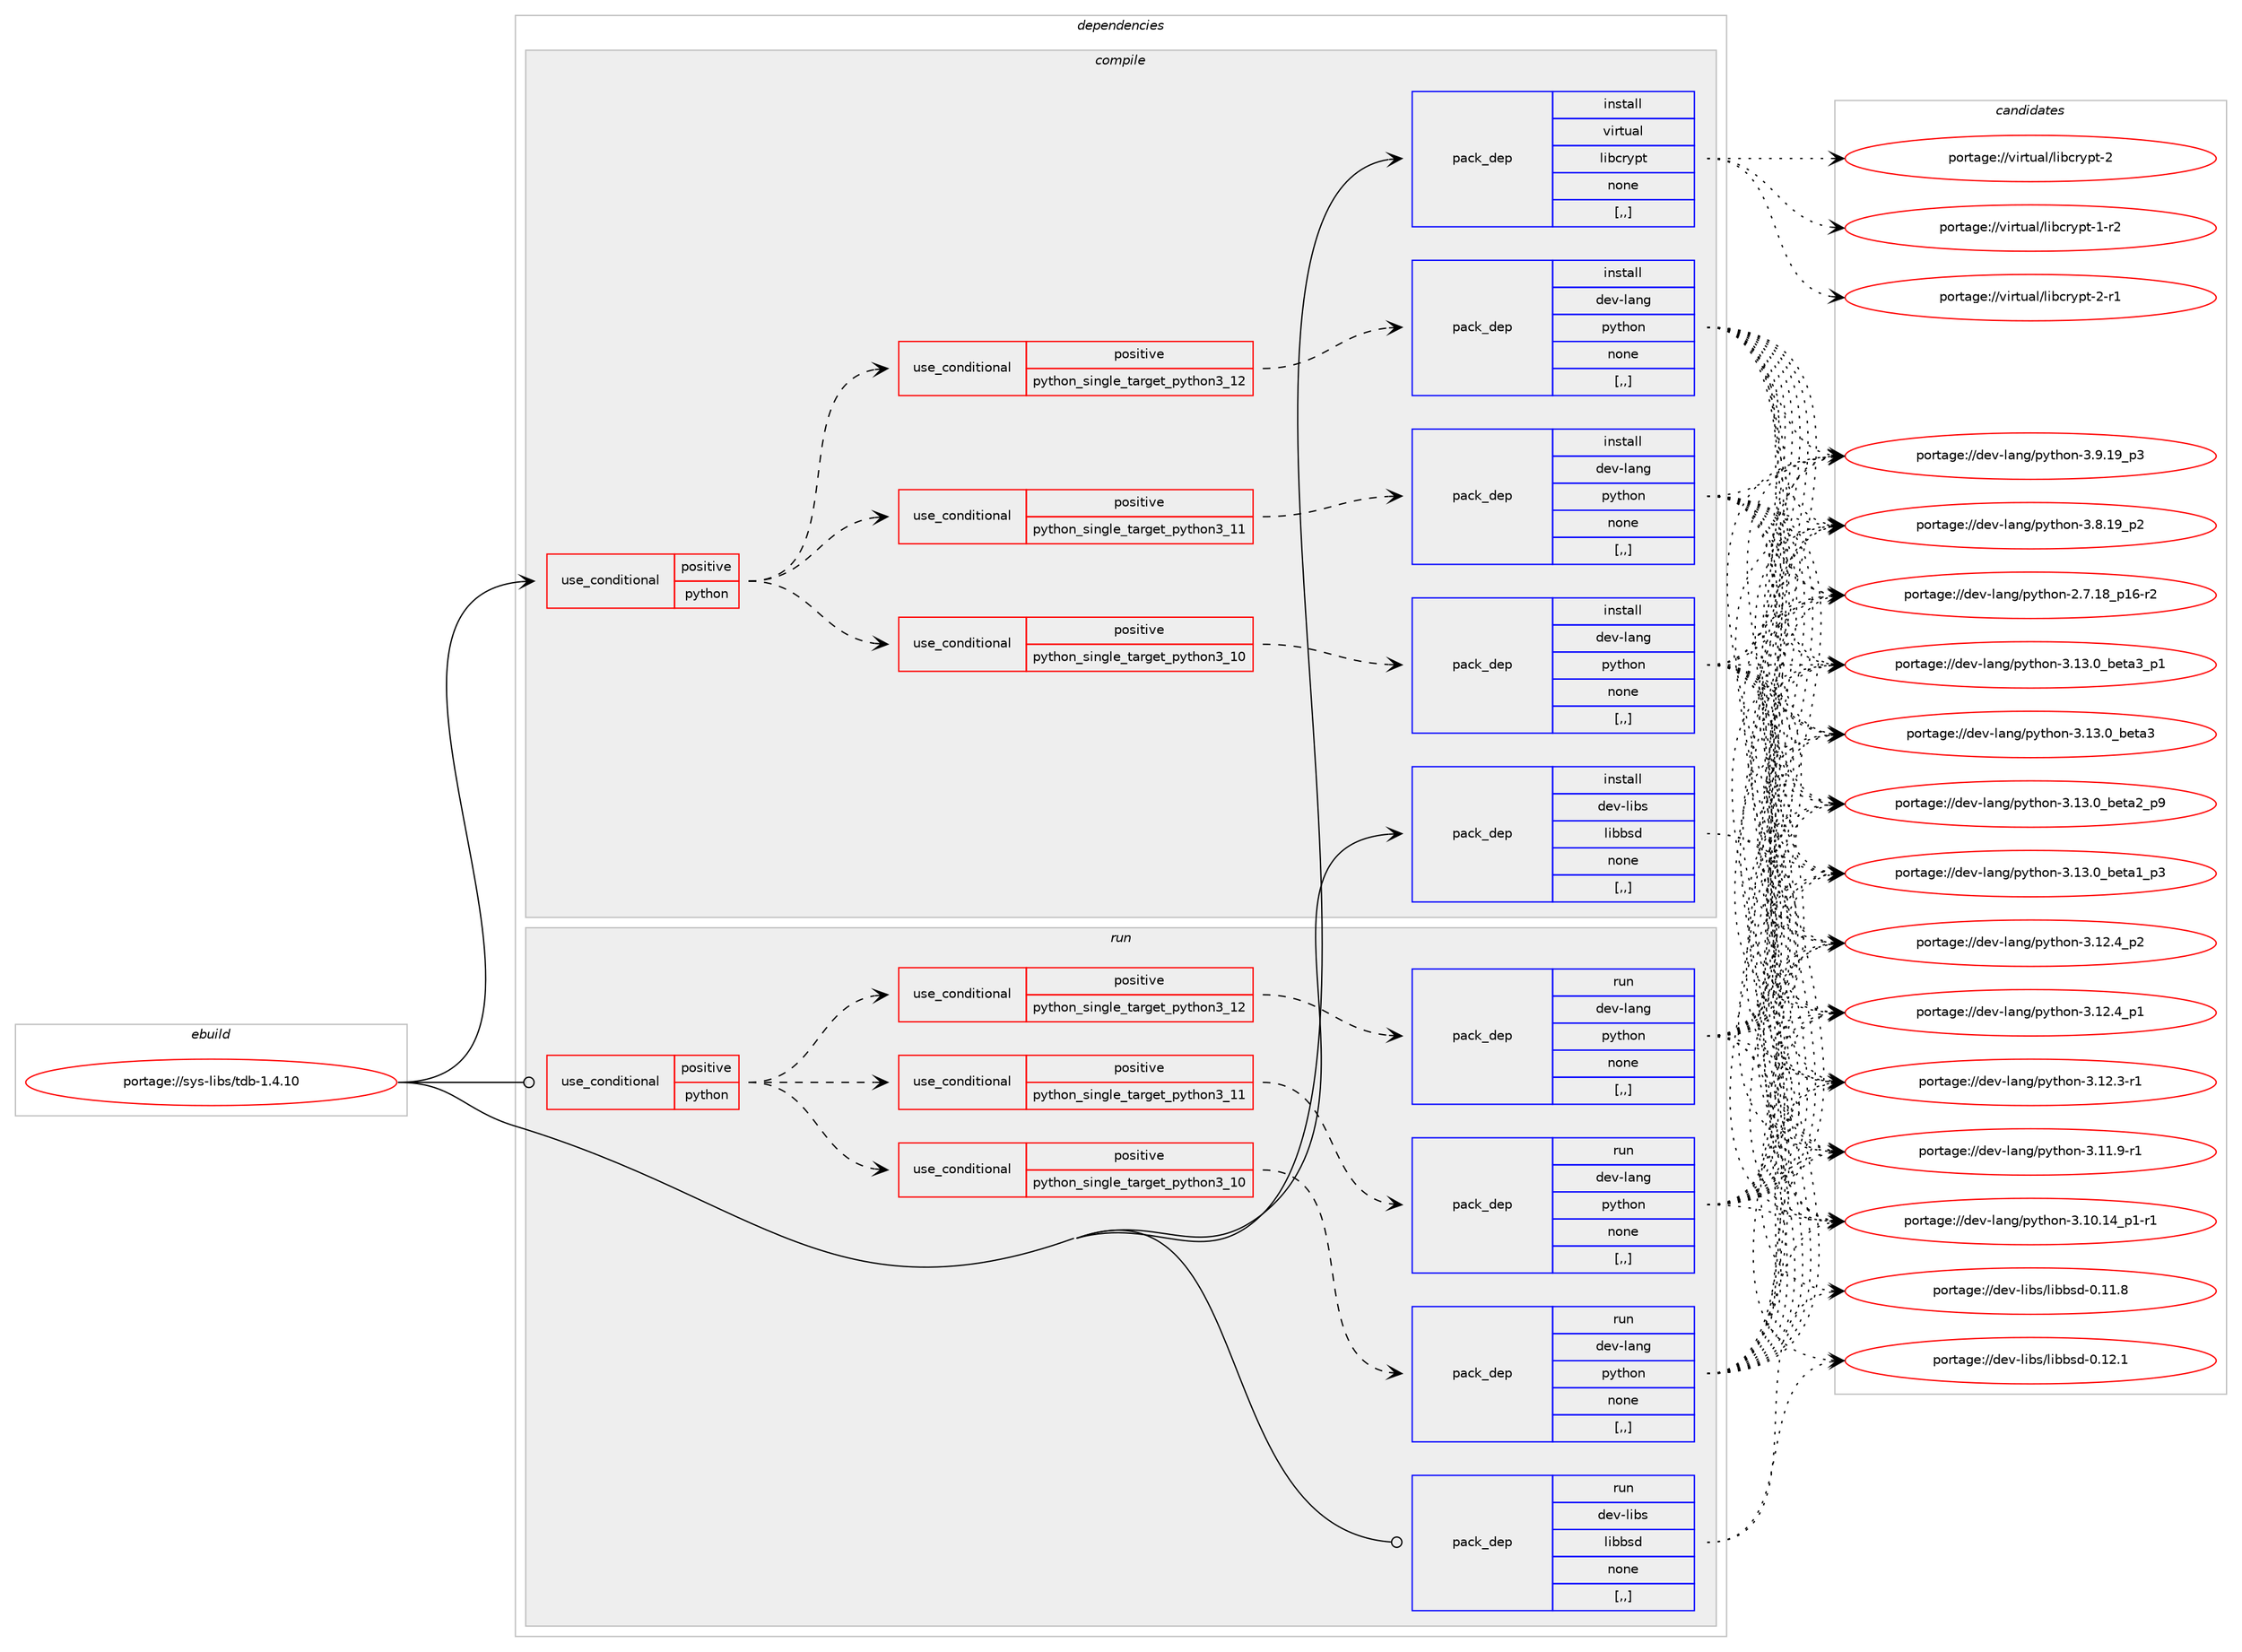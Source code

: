digraph prolog {

# *************
# Graph options
# *************

newrank=true;
concentrate=true;
compound=true;
graph [rankdir=LR,fontname=Helvetica,fontsize=10,ranksep=1.5];#, ranksep=2.5, nodesep=0.2];
edge  [arrowhead=vee];
node  [fontname=Helvetica,fontsize=10];

# **********
# The ebuild
# **********

subgraph cluster_leftcol {
color=gray;
label=<<i>ebuild</i>>;
id [label="portage://sys-libs/tdb-1.4.10", color=red, width=4, href="../sys-libs/tdb-1.4.10.svg"];
}

# ****************
# The dependencies
# ****************

subgraph cluster_midcol {
color=gray;
label=<<i>dependencies</i>>;
subgraph cluster_compile {
fillcolor="#eeeeee";
style=filled;
label=<<i>compile</i>>;
subgraph cond117395 {
dependency439910 [label=<<TABLE BORDER="0" CELLBORDER="1" CELLSPACING="0" CELLPADDING="4"><TR><TD ROWSPAN="3" CELLPADDING="10">use_conditional</TD></TR><TR><TD>positive</TD></TR><TR><TD>python</TD></TR></TABLE>>, shape=none, color=red];
subgraph cond117396 {
dependency439911 [label=<<TABLE BORDER="0" CELLBORDER="1" CELLSPACING="0" CELLPADDING="4"><TR><TD ROWSPAN="3" CELLPADDING="10">use_conditional</TD></TR><TR><TD>positive</TD></TR><TR><TD>python_single_target_python3_10</TD></TR></TABLE>>, shape=none, color=red];
subgraph pack319504 {
dependency439912 [label=<<TABLE BORDER="0" CELLBORDER="1" CELLSPACING="0" CELLPADDING="4" WIDTH="220"><TR><TD ROWSPAN="6" CELLPADDING="30">pack_dep</TD></TR><TR><TD WIDTH="110">install</TD></TR><TR><TD>dev-lang</TD></TR><TR><TD>python</TD></TR><TR><TD>none</TD></TR><TR><TD>[,,]</TD></TR></TABLE>>, shape=none, color=blue];
}
dependency439911:e -> dependency439912:w [weight=20,style="dashed",arrowhead="vee"];
}
dependency439910:e -> dependency439911:w [weight=20,style="dashed",arrowhead="vee"];
subgraph cond117397 {
dependency439913 [label=<<TABLE BORDER="0" CELLBORDER="1" CELLSPACING="0" CELLPADDING="4"><TR><TD ROWSPAN="3" CELLPADDING="10">use_conditional</TD></TR><TR><TD>positive</TD></TR><TR><TD>python_single_target_python3_11</TD></TR></TABLE>>, shape=none, color=red];
subgraph pack319505 {
dependency439914 [label=<<TABLE BORDER="0" CELLBORDER="1" CELLSPACING="0" CELLPADDING="4" WIDTH="220"><TR><TD ROWSPAN="6" CELLPADDING="30">pack_dep</TD></TR><TR><TD WIDTH="110">install</TD></TR><TR><TD>dev-lang</TD></TR><TR><TD>python</TD></TR><TR><TD>none</TD></TR><TR><TD>[,,]</TD></TR></TABLE>>, shape=none, color=blue];
}
dependency439913:e -> dependency439914:w [weight=20,style="dashed",arrowhead="vee"];
}
dependency439910:e -> dependency439913:w [weight=20,style="dashed",arrowhead="vee"];
subgraph cond117398 {
dependency439915 [label=<<TABLE BORDER="0" CELLBORDER="1" CELLSPACING="0" CELLPADDING="4"><TR><TD ROWSPAN="3" CELLPADDING="10">use_conditional</TD></TR><TR><TD>positive</TD></TR><TR><TD>python_single_target_python3_12</TD></TR></TABLE>>, shape=none, color=red];
subgraph pack319506 {
dependency439916 [label=<<TABLE BORDER="0" CELLBORDER="1" CELLSPACING="0" CELLPADDING="4" WIDTH="220"><TR><TD ROWSPAN="6" CELLPADDING="30">pack_dep</TD></TR><TR><TD WIDTH="110">install</TD></TR><TR><TD>dev-lang</TD></TR><TR><TD>python</TD></TR><TR><TD>none</TD></TR><TR><TD>[,,]</TD></TR></TABLE>>, shape=none, color=blue];
}
dependency439915:e -> dependency439916:w [weight=20,style="dashed",arrowhead="vee"];
}
dependency439910:e -> dependency439915:w [weight=20,style="dashed",arrowhead="vee"];
}
id:e -> dependency439910:w [weight=20,style="solid",arrowhead="vee"];
subgraph pack319507 {
dependency439917 [label=<<TABLE BORDER="0" CELLBORDER="1" CELLSPACING="0" CELLPADDING="4" WIDTH="220"><TR><TD ROWSPAN="6" CELLPADDING="30">pack_dep</TD></TR><TR><TD WIDTH="110">install</TD></TR><TR><TD>dev-libs</TD></TR><TR><TD>libbsd</TD></TR><TR><TD>none</TD></TR><TR><TD>[,,]</TD></TR></TABLE>>, shape=none, color=blue];
}
id:e -> dependency439917:w [weight=20,style="solid",arrowhead="vee"];
subgraph pack319508 {
dependency439918 [label=<<TABLE BORDER="0" CELLBORDER="1" CELLSPACING="0" CELLPADDING="4" WIDTH="220"><TR><TD ROWSPAN="6" CELLPADDING="30">pack_dep</TD></TR><TR><TD WIDTH="110">install</TD></TR><TR><TD>virtual</TD></TR><TR><TD>libcrypt</TD></TR><TR><TD>none</TD></TR><TR><TD>[,,]</TD></TR></TABLE>>, shape=none, color=blue];
}
id:e -> dependency439918:w [weight=20,style="solid",arrowhead="vee"];
}
subgraph cluster_compileandrun {
fillcolor="#eeeeee";
style=filled;
label=<<i>compile and run</i>>;
}
subgraph cluster_run {
fillcolor="#eeeeee";
style=filled;
label=<<i>run</i>>;
subgraph cond117399 {
dependency439919 [label=<<TABLE BORDER="0" CELLBORDER="1" CELLSPACING="0" CELLPADDING="4"><TR><TD ROWSPAN="3" CELLPADDING="10">use_conditional</TD></TR><TR><TD>positive</TD></TR><TR><TD>python</TD></TR></TABLE>>, shape=none, color=red];
subgraph cond117400 {
dependency439920 [label=<<TABLE BORDER="0" CELLBORDER="1" CELLSPACING="0" CELLPADDING="4"><TR><TD ROWSPAN="3" CELLPADDING="10">use_conditional</TD></TR><TR><TD>positive</TD></TR><TR><TD>python_single_target_python3_10</TD></TR></TABLE>>, shape=none, color=red];
subgraph pack319509 {
dependency439921 [label=<<TABLE BORDER="0" CELLBORDER="1" CELLSPACING="0" CELLPADDING="4" WIDTH="220"><TR><TD ROWSPAN="6" CELLPADDING="30">pack_dep</TD></TR><TR><TD WIDTH="110">run</TD></TR><TR><TD>dev-lang</TD></TR><TR><TD>python</TD></TR><TR><TD>none</TD></TR><TR><TD>[,,]</TD></TR></TABLE>>, shape=none, color=blue];
}
dependency439920:e -> dependency439921:w [weight=20,style="dashed",arrowhead="vee"];
}
dependency439919:e -> dependency439920:w [weight=20,style="dashed",arrowhead="vee"];
subgraph cond117401 {
dependency439922 [label=<<TABLE BORDER="0" CELLBORDER="1" CELLSPACING="0" CELLPADDING="4"><TR><TD ROWSPAN="3" CELLPADDING="10">use_conditional</TD></TR><TR><TD>positive</TD></TR><TR><TD>python_single_target_python3_11</TD></TR></TABLE>>, shape=none, color=red];
subgraph pack319510 {
dependency439923 [label=<<TABLE BORDER="0" CELLBORDER="1" CELLSPACING="0" CELLPADDING="4" WIDTH="220"><TR><TD ROWSPAN="6" CELLPADDING="30">pack_dep</TD></TR><TR><TD WIDTH="110">run</TD></TR><TR><TD>dev-lang</TD></TR><TR><TD>python</TD></TR><TR><TD>none</TD></TR><TR><TD>[,,]</TD></TR></TABLE>>, shape=none, color=blue];
}
dependency439922:e -> dependency439923:w [weight=20,style="dashed",arrowhead="vee"];
}
dependency439919:e -> dependency439922:w [weight=20,style="dashed",arrowhead="vee"];
subgraph cond117402 {
dependency439924 [label=<<TABLE BORDER="0" CELLBORDER="1" CELLSPACING="0" CELLPADDING="4"><TR><TD ROWSPAN="3" CELLPADDING="10">use_conditional</TD></TR><TR><TD>positive</TD></TR><TR><TD>python_single_target_python3_12</TD></TR></TABLE>>, shape=none, color=red];
subgraph pack319511 {
dependency439925 [label=<<TABLE BORDER="0" CELLBORDER="1" CELLSPACING="0" CELLPADDING="4" WIDTH="220"><TR><TD ROWSPAN="6" CELLPADDING="30">pack_dep</TD></TR><TR><TD WIDTH="110">run</TD></TR><TR><TD>dev-lang</TD></TR><TR><TD>python</TD></TR><TR><TD>none</TD></TR><TR><TD>[,,]</TD></TR></TABLE>>, shape=none, color=blue];
}
dependency439924:e -> dependency439925:w [weight=20,style="dashed",arrowhead="vee"];
}
dependency439919:e -> dependency439924:w [weight=20,style="dashed",arrowhead="vee"];
}
id:e -> dependency439919:w [weight=20,style="solid",arrowhead="odot"];
subgraph pack319512 {
dependency439926 [label=<<TABLE BORDER="0" CELLBORDER="1" CELLSPACING="0" CELLPADDING="4" WIDTH="220"><TR><TD ROWSPAN="6" CELLPADDING="30">pack_dep</TD></TR><TR><TD WIDTH="110">run</TD></TR><TR><TD>dev-libs</TD></TR><TR><TD>libbsd</TD></TR><TR><TD>none</TD></TR><TR><TD>[,,]</TD></TR></TABLE>>, shape=none, color=blue];
}
id:e -> dependency439926:w [weight=20,style="solid",arrowhead="odot"];
}
}

# **************
# The candidates
# **************

subgraph cluster_choices {
rank=same;
color=gray;
label=<<i>candidates</i>>;

subgraph choice319504 {
color=black;
nodesep=1;
choice10010111845108971101034711212111610411111045514649514648959810111697519511249 [label="portage://dev-lang/python-3.13.0_beta3_p1", color=red, width=4,href="../dev-lang/python-3.13.0_beta3_p1.svg"];
choice1001011184510897110103471121211161041111104551464951464895981011169751 [label="portage://dev-lang/python-3.13.0_beta3", color=red, width=4,href="../dev-lang/python-3.13.0_beta3.svg"];
choice10010111845108971101034711212111610411111045514649514648959810111697509511257 [label="portage://dev-lang/python-3.13.0_beta2_p9", color=red, width=4,href="../dev-lang/python-3.13.0_beta2_p9.svg"];
choice10010111845108971101034711212111610411111045514649514648959810111697499511251 [label="portage://dev-lang/python-3.13.0_beta1_p3", color=red, width=4,href="../dev-lang/python-3.13.0_beta1_p3.svg"];
choice100101118451089711010347112121116104111110455146495046529511250 [label="portage://dev-lang/python-3.12.4_p2", color=red, width=4,href="../dev-lang/python-3.12.4_p2.svg"];
choice100101118451089711010347112121116104111110455146495046529511249 [label="portage://dev-lang/python-3.12.4_p1", color=red, width=4,href="../dev-lang/python-3.12.4_p1.svg"];
choice100101118451089711010347112121116104111110455146495046514511449 [label="portage://dev-lang/python-3.12.3-r1", color=red, width=4,href="../dev-lang/python-3.12.3-r1.svg"];
choice100101118451089711010347112121116104111110455146494946574511449 [label="portage://dev-lang/python-3.11.9-r1", color=red, width=4,href="../dev-lang/python-3.11.9-r1.svg"];
choice100101118451089711010347112121116104111110455146494846495295112494511449 [label="portage://dev-lang/python-3.10.14_p1-r1", color=red, width=4,href="../dev-lang/python-3.10.14_p1-r1.svg"];
choice100101118451089711010347112121116104111110455146574649579511251 [label="portage://dev-lang/python-3.9.19_p3", color=red, width=4,href="../dev-lang/python-3.9.19_p3.svg"];
choice100101118451089711010347112121116104111110455146564649579511250 [label="portage://dev-lang/python-3.8.19_p2", color=red, width=4,href="../dev-lang/python-3.8.19_p2.svg"];
choice100101118451089711010347112121116104111110455046554649569511249544511450 [label="portage://dev-lang/python-2.7.18_p16-r2", color=red, width=4,href="../dev-lang/python-2.7.18_p16-r2.svg"];
dependency439912:e -> choice10010111845108971101034711212111610411111045514649514648959810111697519511249:w [style=dotted,weight="100"];
dependency439912:e -> choice1001011184510897110103471121211161041111104551464951464895981011169751:w [style=dotted,weight="100"];
dependency439912:e -> choice10010111845108971101034711212111610411111045514649514648959810111697509511257:w [style=dotted,weight="100"];
dependency439912:e -> choice10010111845108971101034711212111610411111045514649514648959810111697499511251:w [style=dotted,weight="100"];
dependency439912:e -> choice100101118451089711010347112121116104111110455146495046529511250:w [style=dotted,weight="100"];
dependency439912:e -> choice100101118451089711010347112121116104111110455146495046529511249:w [style=dotted,weight="100"];
dependency439912:e -> choice100101118451089711010347112121116104111110455146495046514511449:w [style=dotted,weight="100"];
dependency439912:e -> choice100101118451089711010347112121116104111110455146494946574511449:w [style=dotted,weight="100"];
dependency439912:e -> choice100101118451089711010347112121116104111110455146494846495295112494511449:w [style=dotted,weight="100"];
dependency439912:e -> choice100101118451089711010347112121116104111110455146574649579511251:w [style=dotted,weight="100"];
dependency439912:e -> choice100101118451089711010347112121116104111110455146564649579511250:w [style=dotted,weight="100"];
dependency439912:e -> choice100101118451089711010347112121116104111110455046554649569511249544511450:w [style=dotted,weight="100"];
}
subgraph choice319505 {
color=black;
nodesep=1;
choice10010111845108971101034711212111610411111045514649514648959810111697519511249 [label="portage://dev-lang/python-3.13.0_beta3_p1", color=red, width=4,href="../dev-lang/python-3.13.0_beta3_p1.svg"];
choice1001011184510897110103471121211161041111104551464951464895981011169751 [label="portage://dev-lang/python-3.13.0_beta3", color=red, width=4,href="../dev-lang/python-3.13.0_beta3.svg"];
choice10010111845108971101034711212111610411111045514649514648959810111697509511257 [label="portage://dev-lang/python-3.13.0_beta2_p9", color=red, width=4,href="../dev-lang/python-3.13.0_beta2_p9.svg"];
choice10010111845108971101034711212111610411111045514649514648959810111697499511251 [label="portage://dev-lang/python-3.13.0_beta1_p3", color=red, width=4,href="../dev-lang/python-3.13.0_beta1_p3.svg"];
choice100101118451089711010347112121116104111110455146495046529511250 [label="portage://dev-lang/python-3.12.4_p2", color=red, width=4,href="../dev-lang/python-3.12.4_p2.svg"];
choice100101118451089711010347112121116104111110455146495046529511249 [label="portage://dev-lang/python-3.12.4_p1", color=red, width=4,href="../dev-lang/python-3.12.4_p1.svg"];
choice100101118451089711010347112121116104111110455146495046514511449 [label="portage://dev-lang/python-3.12.3-r1", color=red, width=4,href="../dev-lang/python-3.12.3-r1.svg"];
choice100101118451089711010347112121116104111110455146494946574511449 [label="portage://dev-lang/python-3.11.9-r1", color=red, width=4,href="../dev-lang/python-3.11.9-r1.svg"];
choice100101118451089711010347112121116104111110455146494846495295112494511449 [label="portage://dev-lang/python-3.10.14_p1-r1", color=red, width=4,href="../dev-lang/python-3.10.14_p1-r1.svg"];
choice100101118451089711010347112121116104111110455146574649579511251 [label="portage://dev-lang/python-3.9.19_p3", color=red, width=4,href="../dev-lang/python-3.9.19_p3.svg"];
choice100101118451089711010347112121116104111110455146564649579511250 [label="portage://dev-lang/python-3.8.19_p2", color=red, width=4,href="../dev-lang/python-3.8.19_p2.svg"];
choice100101118451089711010347112121116104111110455046554649569511249544511450 [label="portage://dev-lang/python-2.7.18_p16-r2", color=red, width=4,href="../dev-lang/python-2.7.18_p16-r2.svg"];
dependency439914:e -> choice10010111845108971101034711212111610411111045514649514648959810111697519511249:w [style=dotted,weight="100"];
dependency439914:e -> choice1001011184510897110103471121211161041111104551464951464895981011169751:w [style=dotted,weight="100"];
dependency439914:e -> choice10010111845108971101034711212111610411111045514649514648959810111697509511257:w [style=dotted,weight="100"];
dependency439914:e -> choice10010111845108971101034711212111610411111045514649514648959810111697499511251:w [style=dotted,weight="100"];
dependency439914:e -> choice100101118451089711010347112121116104111110455146495046529511250:w [style=dotted,weight="100"];
dependency439914:e -> choice100101118451089711010347112121116104111110455146495046529511249:w [style=dotted,weight="100"];
dependency439914:e -> choice100101118451089711010347112121116104111110455146495046514511449:w [style=dotted,weight="100"];
dependency439914:e -> choice100101118451089711010347112121116104111110455146494946574511449:w [style=dotted,weight="100"];
dependency439914:e -> choice100101118451089711010347112121116104111110455146494846495295112494511449:w [style=dotted,weight="100"];
dependency439914:e -> choice100101118451089711010347112121116104111110455146574649579511251:w [style=dotted,weight="100"];
dependency439914:e -> choice100101118451089711010347112121116104111110455146564649579511250:w [style=dotted,weight="100"];
dependency439914:e -> choice100101118451089711010347112121116104111110455046554649569511249544511450:w [style=dotted,weight="100"];
}
subgraph choice319506 {
color=black;
nodesep=1;
choice10010111845108971101034711212111610411111045514649514648959810111697519511249 [label="portage://dev-lang/python-3.13.0_beta3_p1", color=red, width=4,href="../dev-lang/python-3.13.0_beta3_p1.svg"];
choice1001011184510897110103471121211161041111104551464951464895981011169751 [label="portage://dev-lang/python-3.13.0_beta3", color=red, width=4,href="../dev-lang/python-3.13.0_beta3.svg"];
choice10010111845108971101034711212111610411111045514649514648959810111697509511257 [label="portage://dev-lang/python-3.13.0_beta2_p9", color=red, width=4,href="../dev-lang/python-3.13.0_beta2_p9.svg"];
choice10010111845108971101034711212111610411111045514649514648959810111697499511251 [label="portage://dev-lang/python-3.13.0_beta1_p3", color=red, width=4,href="../dev-lang/python-3.13.0_beta1_p3.svg"];
choice100101118451089711010347112121116104111110455146495046529511250 [label="portage://dev-lang/python-3.12.4_p2", color=red, width=4,href="../dev-lang/python-3.12.4_p2.svg"];
choice100101118451089711010347112121116104111110455146495046529511249 [label="portage://dev-lang/python-3.12.4_p1", color=red, width=4,href="../dev-lang/python-3.12.4_p1.svg"];
choice100101118451089711010347112121116104111110455146495046514511449 [label="portage://dev-lang/python-3.12.3-r1", color=red, width=4,href="../dev-lang/python-3.12.3-r1.svg"];
choice100101118451089711010347112121116104111110455146494946574511449 [label="portage://dev-lang/python-3.11.9-r1", color=red, width=4,href="../dev-lang/python-3.11.9-r1.svg"];
choice100101118451089711010347112121116104111110455146494846495295112494511449 [label="portage://dev-lang/python-3.10.14_p1-r1", color=red, width=4,href="../dev-lang/python-3.10.14_p1-r1.svg"];
choice100101118451089711010347112121116104111110455146574649579511251 [label="portage://dev-lang/python-3.9.19_p3", color=red, width=4,href="../dev-lang/python-3.9.19_p3.svg"];
choice100101118451089711010347112121116104111110455146564649579511250 [label="portage://dev-lang/python-3.8.19_p2", color=red, width=4,href="../dev-lang/python-3.8.19_p2.svg"];
choice100101118451089711010347112121116104111110455046554649569511249544511450 [label="portage://dev-lang/python-2.7.18_p16-r2", color=red, width=4,href="../dev-lang/python-2.7.18_p16-r2.svg"];
dependency439916:e -> choice10010111845108971101034711212111610411111045514649514648959810111697519511249:w [style=dotted,weight="100"];
dependency439916:e -> choice1001011184510897110103471121211161041111104551464951464895981011169751:w [style=dotted,weight="100"];
dependency439916:e -> choice10010111845108971101034711212111610411111045514649514648959810111697509511257:w [style=dotted,weight="100"];
dependency439916:e -> choice10010111845108971101034711212111610411111045514649514648959810111697499511251:w [style=dotted,weight="100"];
dependency439916:e -> choice100101118451089711010347112121116104111110455146495046529511250:w [style=dotted,weight="100"];
dependency439916:e -> choice100101118451089711010347112121116104111110455146495046529511249:w [style=dotted,weight="100"];
dependency439916:e -> choice100101118451089711010347112121116104111110455146495046514511449:w [style=dotted,weight="100"];
dependency439916:e -> choice100101118451089711010347112121116104111110455146494946574511449:w [style=dotted,weight="100"];
dependency439916:e -> choice100101118451089711010347112121116104111110455146494846495295112494511449:w [style=dotted,weight="100"];
dependency439916:e -> choice100101118451089711010347112121116104111110455146574649579511251:w [style=dotted,weight="100"];
dependency439916:e -> choice100101118451089711010347112121116104111110455146564649579511250:w [style=dotted,weight="100"];
dependency439916:e -> choice100101118451089711010347112121116104111110455046554649569511249544511450:w [style=dotted,weight="100"];
}
subgraph choice319507 {
color=black;
nodesep=1;
choice100101118451081059811547108105989811510045484649504649 [label="portage://dev-libs/libbsd-0.12.1", color=red, width=4,href="../dev-libs/libbsd-0.12.1.svg"];
choice100101118451081059811547108105989811510045484649494656 [label="portage://dev-libs/libbsd-0.11.8", color=red, width=4,href="../dev-libs/libbsd-0.11.8.svg"];
dependency439917:e -> choice100101118451081059811547108105989811510045484649504649:w [style=dotted,weight="100"];
dependency439917:e -> choice100101118451081059811547108105989811510045484649494656:w [style=dotted,weight="100"];
}
subgraph choice319508 {
color=black;
nodesep=1;
choice1181051141161179710847108105989911412111211645504511449 [label="portage://virtual/libcrypt-2-r1", color=red, width=4,href="../virtual/libcrypt-2-r1.svg"];
choice118105114116117971084710810598991141211121164550 [label="portage://virtual/libcrypt-2", color=red, width=4,href="../virtual/libcrypt-2.svg"];
choice1181051141161179710847108105989911412111211645494511450 [label="portage://virtual/libcrypt-1-r2", color=red, width=4,href="../virtual/libcrypt-1-r2.svg"];
dependency439918:e -> choice1181051141161179710847108105989911412111211645504511449:w [style=dotted,weight="100"];
dependency439918:e -> choice118105114116117971084710810598991141211121164550:w [style=dotted,weight="100"];
dependency439918:e -> choice1181051141161179710847108105989911412111211645494511450:w [style=dotted,weight="100"];
}
subgraph choice319509 {
color=black;
nodesep=1;
choice10010111845108971101034711212111610411111045514649514648959810111697519511249 [label="portage://dev-lang/python-3.13.0_beta3_p1", color=red, width=4,href="../dev-lang/python-3.13.0_beta3_p1.svg"];
choice1001011184510897110103471121211161041111104551464951464895981011169751 [label="portage://dev-lang/python-3.13.0_beta3", color=red, width=4,href="../dev-lang/python-3.13.0_beta3.svg"];
choice10010111845108971101034711212111610411111045514649514648959810111697509511257 [label="portage://dev-lang/python-3.13.0_beta2_p9", color=red, width=4,href="../dev-lang/python-3.13.0_beta2_p9.svg"];
choice10010111845108971101034711212111610411111045514649514648959810111697499511251 [label="portage://dev-lang/python-3.13.0_beta1_p3", color=red, width=4,href="../dev-lang/python-3.13.0_beta1_p3.svg"];
choice100101118451089711010347112121116104111110455146495046529511250 [label="portage://dev-lang/python-3.12.4_p2", color=red, width=4,href="../dev-lang/python-3.12.4_p2.svg"];
choice100101118451089711010347112121116104111110455146495046529511249 [label="portage://dev-lang/python-3.12.4_p1", color=red, width=4,href="../dev-lang/python-3.12.4_p1.svg"];
choice100101118451089711010347112121116104111110455146495046514511449 [label="portage://dev-lang/python-3.12.3-r1", color=red, width=4,href="../dev-lang/python-3.12.3-r1.svg"];
choice100101118451089711010347112121116104111110455146494946574511449 [label="portage://dev-lang/python-3.11.9-r1", color=red, width=4,href="../dev-lang/python-3.11.9-r1.svg"];
choice100101118451089711010347112121116104111110455146494846495295112494511449 [label="portage://dev-lang/python-3.10.14_p1-r1", color=red, width=4,href="../dev-lang/python-3.10.14_p1-r1.svg"];
choice100101118451089711010347112121116104111110455146574649579511251 [label="portage://dev-lang/python-3.9.19_p3", color=red, width=4,href="../dev-lang/python-3.9.19_p3.svg"];
choice100101118451089711010347112121116104111110455146564649579511250 [label="portage://dev-lang/python-3.8.19_p2", color=red, width=4,href="../dev-lang/python-3.8.19_p2.svg"];
choice100101118451089711010347112121116104111110455046554649569511249544511450 [label="portage://dev-lang/python-2.7.18_p16-r2", color=red, width=4,href="../dev-lang/python-2.7.18_p16-r2.svg"];
dependency439921:e -> choice10010111845108971101034711212111610411111045514649514648959810111697519511249:w [style=dotted,weight="100"];
dependency439921:e -> choice1001011184510897110103471121211161041111104551464951464895981011169751:w [style=dotted,weight="100"];
dependency439921:e -> choice10010111845108971101034711212111610411111045514649514648959810111697509511257:w [style=dotted,weight="100"];
dependency439921:e -> choice10010111845108971101034711212111610411111045514649514648959810111697499511251:w [style=dotted,weight="100"];
dependency439921:e -> choice100101118451089711010347112121116104111110455146495046529511250:w [style=dotted,weight="100"];
dependency439921:e -> choice100101118451089711010347112121116104111110455146495046529511249:w [style=dotted,weight="100"];
dependency439921:e -> choice100101118451089711010347112121116104111110455146495046514511449:w [style=dotted,weight="100"];
dependency439921:e -> choice100101118451089711010347112121116104111110455146494946574511449:w [style=dotted,weight="100"];
dependency439921:e -> choice100101118451089711010347112121116104111110455146494846495295112494511449:w [style=dotted,weight="100"];
dependency439921:e -> choice100101118451089711010347112121116104111110455146574649579511251:w [style=dotted,weight="100"];
dependency439921:e -> choice100101118451089711010347112121116104111110455146564649579511250:w [style=dotted,weight="100"];
dependency439921:e -> choice100101118451089711010347112121116104111110455046554649569511249544511450:w [style=dotted,weight="100"];
}
subgraph choice319510 {
color=black;
nodesep=1;
choice10010111845108971101034711212111610411111045514649514648959810111697519511249 [label="portage://dev-lang/python-3.13.0_beta3_p1", color=red, width=4,href="../dev-lang/python-3.13.0_beta3_p1.svg"];
choice1001011184510897110103471121211161041111104551464951464895981011169751 [label="portage://dev-lang/python-3.13.0_beta3", color=red, width=4,href="../dev-lang/python-3.13.0_beta3.svg"];
choice10010111845108971101034711212111610411111045514649514648959810111697509511257 [label="portage://dev-lang/python-3.13.0_beta2_p9", color=red, width=4,href="../dev-lang/python-3.13.0_beta2_p9.svg"];
choice10010111845108971101034711212111610411111045514649514648959810111697499511251 [label="portage://dev-lang/python-3.13.0_beta1_p3", color=red, width=4,href="../dev-lang/python-3.13.0_beta1_p3.svg"];
choice100101118451089711010347112121116104111110455146495046529511250 [label="portage://dev-lang/python-3.12.4_p2", color=red, width=4,href="../dev-lang/python-3.12.4_p2.svg"];
choice100101118451089711010347112121116104111110455146495046529511249 [label="portage://dev-lang/python-3.12.4_p1", color=red, width=4,href="../dev-lang/python-3.12.4_p1.svg"];
choice100101118451089711010347112121116104111110455146495046514511449 [label="portage://dev-lang/python-3.12.3-r1", color=red, width=4,href="../dev-lang/python-3.12.3-r1.svg"];
choice100101118451089711010347112121116104111110455146494946574511449 [label="portage://dev-lang/python-3.11.9-r1", color=red, width=4,href="../dev-lang/python-3.11.9-r1.svg"];
choice100101118451089711010347112121116104111110455146494846495295112494511449 [label="portage://dev-lang/python-3.10.14_p1-r1", color=red, width=4,href="../dev-lang/python-3.10.14_p1-r1.svg"];
choice100101118451089711010347112121116104111110455146574649579511251 [label="portage://dev-lang/python-3.9.19_p3", color=red, width=4,href="../dev-lang/python-3.9.19_p3.svg"];
choice100101118451089711010347112121116104111110455146564649579511250 [label="portage://dev-lang/python-3.8.19_p2", color=red, width=4,href="../dev-lang/python-3.8.19_p2.svg"];
choice100101118451089711010347112121116104111110455046554649569511249544511450 [label="portage://dev-lang/python-2.7.18_p16-r2", color=red, width=4,href="../dev-lang/python-2.7.18_p16-r2.svg"];
dependency439923:e -> choice10010111845108971101034711212111610411111045514649514648959810111697519511249:w [style=dotted,weight="100"];
dependency439923:e -> choice1001011184510897110103471121211161041111104551464951464895981011169751:w [style=dotted,weight="100"];
dependency439923:e -> choice10010111845108971101034711212111610411111045514649514648959810111697509511257:w [style=dotted,weight="100"];
dependency439923:e -> choice10010111845108971101034711212111610411111045514649514648959810111697499511251:w [style=dotted,weight="100"];
dependency439923:e -> choice100101118451089711010347112121116104111110455146495046529511250:w [style=dotted,weight="100"];
dependency439923:e -> choice100101118451089711010347112121116104111110455146495046529511249:w [style=dotted,weight="100"];
dependency439923:e -> choice100101118451089711010347112121116104111110455146495046514511449:w [style=dotted,weight="100"];
dependency439923:e -> choice100101118451089711010347112121116104111110455146494946574511449:w [style=dotted,weight="100"];
dependency439923:e -> choice100101118451089711010347112121116104111110455146494846495295112494511449:w [style=dotted,weight="100"];
dependency439923:e -> choice100101118451089711010347112121116104111110455146574649579511251:w [style=dotted,weight="100"];
dependency439923:e -> choice100101118451089711010347112121116104111110455146564649579511250:w [style=dotted,weight="100"];
dependency439923:e -> choice100101118451089711010347112121116104111110455046554649569511249544511450:w [style=dotted,weight="100"];
}
subgraph choice319511 {
color=black;
nodesep=1;
choice10010111845108971101034711212111610411111045514649514648959810111697519511249 [label="portage://dev-lang/python-3.13.0_beta3_p1", color=red, width=4,href="../dev-lang/python-3.13.0_beta3_p1.svg"];
choice1001011184510897110103471121211161041111104551464951464895981011169751 [label="portage://dev-lang/python-3.13.0_beta3", color=red, width=4,href="../dev-lang/python-3.13.0_beta3.svg"];
choice10010111845108971101034711212111610411111045514649514648959810111697509511257 [label="portage://dev-lang/python-3.13.0_beta2_p9", color=red, width=4,href="../dev-lang/python-3.13.0_beta2_p9.svg"];
choice10010111845108971101034711212111610411111045514649514648959810111697499511251 [label="portage://dev-lang/python-3.13.0_beta1_p3", color=red, width=4,href="../dev-lang/python-3.13.0_beta1_p3.svg"];
choice100101118451089711010347112121116104111110455146495046529511250 [label="portage://dev-lang/python-3.12.4_p2", color=red, width=4,href="../dev-lang/python-3.12.4_p2.svg"];
choice100101118451089711010347112121116104111110455146495046529511249 [label="portage://dev-lang/python-3.12.4_p1", color=red, width=4,href="../dev-lang/python-3.12.4_p1.svg"];
choice100101118451089711010347112121116104111110455146495046514511449 [label="portage://dev-lang/python-3.12.3-r1", color=red, width=4,href="../dev-lang/python-3.12.3-r1.svg"];
choice100101118451089711010347112121116104111110455146494946574511449 [label="portage://dev-lang/python-3.11.9-r1", color=red, width=4,href="../dev-lang/python-3.11.9-r1.svg"];
choice100101118451089711010347112121116104111110455146494846495295112494511449 [label="portage://dev-lang/python-3.10.14_p1-r1", color=red, width=4,href="../dev-lang/python-3.10.14_p1-r1.svg"];
choice100101118451089711010347112121116104111110455146574649579511251 [label="portage://dev-lang/python-3.9.19_p3", color=red, width=4,href="../dev-lang/python-3.9.19_p3.svg"];
choice100101118451089711010347112121116104111110455146564649579511250 [label="portage://dev-lang/python-3.8.19_p2", color=red, width=4,href="../dev-lang/python-3.8.19_p2.svg"];
choice100101118451089711010347112121116104111110455046554649569511249544511450 [label="portage://dev-lang/python-2.7.18_p16-r2", color=red, width=4,href="../dev-lang/python-2.7.18_p16-r2.svg"];
dependency439925:e -> choice10010111845108971101034711212111610411111045514649514648959810111697519511249:w [style=dotted,weight="100"];
dependency439925:e -> choice1001011184510897110103471121211161041111104551464951464895981011169751:w [style=dotted,weight="100"];
dependency439925:e -> choice10010111845108971101034711212111610411111045514649514648959810111697509511257:w [style=dotted,weight="100"];
dependency439925:e -> choice10010111845108971101034711212111610411111045514649514648959810111697499511251:w [style=dotted,weight="100"];
dependency439925:e -> choice100101118451089711010347112121116104111110455146495046529511250:w [style=dotted,weight="100"];
dependency439925:e -> choice100101118451089711010347112121116104111110455146495046529511249:w [style=dotted,weight="100"];
dependency439925:e -> choice100101118451089711010347112121116104111110455146495046514511449:w [style=dotted,weight="100"];
dependency439925:e -> choice100101118451089711010347112121116104111110455146494946574511449:w [style=dotted,weight="100"];
dependency439925:e -> choice100101118451089711010347112121116104111110455146494846495295112494511449:w [style=dotted,weight="100"];
dependency439925:e -> choice100101118451089711010347112121116104111110455146574649579511251:w [style=dotted,weight="100"];
dependency439925:e -> choice100101118451089711010347112121116104111110455146564649579511250:w [style=dotted,weight="100"];
dependency439925:e -> choice100101118451089711010347112121116104111110455046554649569511249544511450:w [style=dotted,weight="100"];
}
subgraph choice319512 {
color=black;
nodesep=1;
choice100101118451081059811547108105989811510045484649504649 [label="portage://dev-libs/libbsd-0.12.1", color=red, width=4,href="../dev-libs/libbsd-0.12.1.svg"];
choice100101118451081059811547108105989811510045484649494656 [label="portage://dev-libs/libbsd-0.11.8", color=red, width=4,href="../dev-libs/libbsd-0.11.8.svg"];
dependency439926:e -> choice100101118451081059811547108105989811510045484649504649:w [style=dotted,weight="100"];
dependency439926:e -> choice100101118451081059811547108105989811510045484649494656:w [style=dotted,weight="100"];
}
}

}
